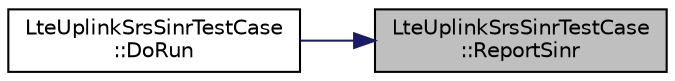 digraph "LteUplinkSrsSinrTestCase::ReportSinr"
{
 // LATEX_PDF_SIZE
  edge [fontname="Helvetica",fontsize="10",labelfontname="Helvetica",labelfontsize="10"];
  node [fontname="Helvetica",fontsize="10",shape=record];
  rankdir="RL";
  Node1 [label="LteUplinkSrsSinrTestCase\l::ReportSinr",height=0.2,width=0.4,color="black", fillcolor="grey75", style="filled", fontcolor="black",tooltip="Callback to be connected to an LteChunkProcessor to collect the reported SINR."];
  Node1 -> Node2 [dir="back",color="midnightblue",fontsize="10",style="solid",fontname="Helvetica"];
  Node2 [label="LteUplinkSrsSinrTestCase\l::DoRun",height=0.2,width=0.4,color="black", fillcolor="white", style="filled",URL="$class_lte_uplink_srs_sinr_test_case.html#ac90eb5af9e01adde2baae7a9e98941d8",tooltip="Implementation to actually run this TestCase."];
}
